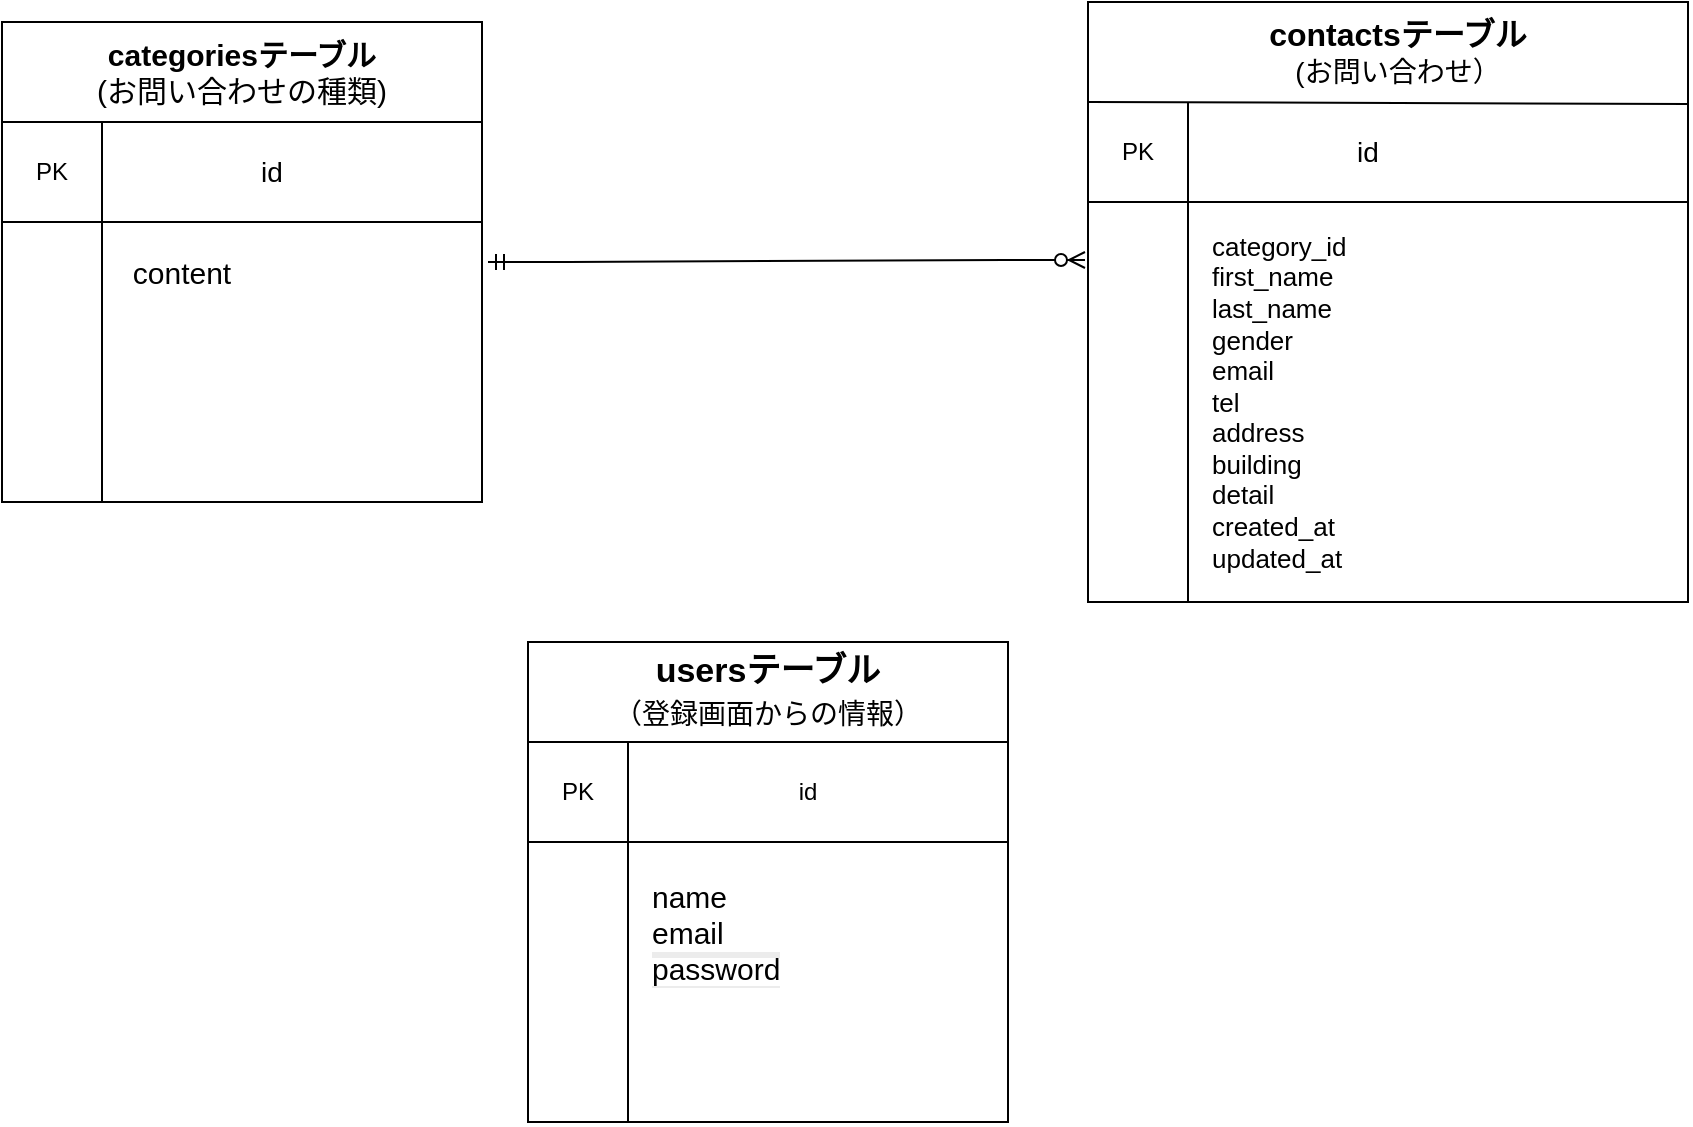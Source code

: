 <mxfile>
    <diagram id="3tFpLQDX4cat-knmz1yL" name="ページ1">
        <mxGraphModel dx="1799" dy="1726" grid="1" gridSize="10" guides="1" tooltips="1" connect="1" arrows="1" fold="1" page="1" pageScale="1" pageWidth="827" pageHeight="1169" math="0" shadow="0">
            <root>
                <mxCell id="0"/>
                <mxCell id="1" parent="0"/>
                <mxCell id="2" value="" style="group;fontSize=14;" parent="1" vertex="1" connectable="0">
                    <mxGeometry x="-683" y="-390" width="270" height="240" as="geometry"/>
                </mxCell>
                <mxCell id="3" value="" style="whiteSpace=wrap;html=1;aspect=fixed;" parent="2" vertex="1">
                    <mxGeometry width="240" height="240" as="geometry"/>
                </mxCell>
                <mxCell id="4" value="" style="endArrow=none;html=1;rounded=0;" parent="2" edge="1">
                    <mxGeometry relative="1" as="geometry">
                        <mxPoint y="50" as="sourcePoint"/>
                        <mxPoint x="240" y="50" as="targetPoint"/>
                    </mxGeometry>
                </mxCell>
                <mxCell id="5" value="" style="endArrow=none;html=1;rounded=0;" parent="2" edge="1">
                    <mxGeometry relative="1" as="geometry">
                        <mxPoint y="100" as="sourcePoint"/>
                        <mxPoint x="240" y="100" as="targetPoint"/>
                    </mxGeometry>
                </mxCell>
                <mxCell id="6" value="" style="endArrow=none;html=1;rounded=0;" parent="2" edge="1">
                    <mxGeometry relative="1" as="geometry">
                        <mxPoint x="50" y="50" as="sourcePoint"/>
                        <mxPoint x="50" y="240" as="targetPoint"/>
                    </mxGeometry>
                </mxCell>
                <mxCell id="7" value="&lt;span style=&quot;color: rgb(0, 0, 0); background-color: light-dark(#ffffff, var(--ge-dark-color, #121212));&quot;&gt;&lt;b style=&quot;&quot;&gt;&lt;font style=&quot;font-size: 15px;&quot;&gt;categoriesテーブル&lt;/font&gt;&lt;/b&gt;&lt;/span&gt;&lt;div&gt;&lt;div&gt;&lt;span style=&quot;color: rgb(0, 0, 0); background-color: light-dark(#ffffff, var(--ge-dark-color, #121212));&quot;&gt;&lt;font style=&quot;font-size: 15px;&quot;&gt;(お問い合わせの種類)&lt;/font&gt;&lt;/span&gt;&lt;/div&gt;&lt;/div&gt;" style="text;html=1;align=center;verticalAlign=middle;whiteSpace=wrap;rounded=0;" parent="2" vertex="1">
                    <mxGeometry x="10" y="10" width="220" height="30" as="geometry"/>
                </mxCell>
                <mxCell id="8" value="PK" style="text;html=1;align=center;verticalAlign=middle;whiteSpace=wrap;rounded=0;" parent="2" vertex="1">
                    <mxGeometry x="10" y="60" width="30" height="30" as="geometry"/>
                </mxCell>
                <mxCell id="9" value="&lt;span style=&quot;color: rgb(0, 0, 0);&quot;&gt;&lt;font style=&quot;font-size: 14px;&quot;&gt;id&lt;/font&gt;&lt;/span&gt;" style="text;html=1;align=center;verticalAlign=middle;whiteSpace=wrap;rounded=0;" parent="2" vertex="1">
                    <mxGeometry x="80" y="60" width="110" height="30" as="geometry"/>
                </mxCell>
                <mxCell id="10" value="&lt;font style=&quot;font-size: 15px;&quot;&gt;content&lt;/font&gt;" style="text;html=1;align=center;verticalAlign=middle;whiteSpace=wrap;rounded=0;" parent="2" vertex="1">
                    <mxGeometry x="60" y="110" width="60" height="30" as="geometry"/>
                </mxCell>
                <mxCell id="11" value="" style="group;fontSize=12;" parent="1" vertex="1" connectable="0">
                    <mxGeometry x="-420" y="-80" width="240" height="240" as="geometry"/>
                </mxCell>
                <mxCell id="12" value="" style="whiteSpace=wrap;html=1;aspect=fixed;" parent="11" vertex="1">
                    <mxGeometry width="240" height="240" as="geometry"/>
                </mxCell>
                <mxCell id="13" value="" style="endArrow=none;html=1;rounded=0;" parent="11" edge="1">
                    <mxGeometry relative="1" as="geometry">
                        <mxPoint y="50" as="sourcePoint"/>
                        <mxPoint x="240" y="50" as="targetPoint"/>
                    </mxGeometry>
                </mxCell>
                <mxCell id="14" value="" style="endArrow=none;html=1;rounded=0;" parent="11" edge="1">
                    <mxGeometry relative="1" as="geometry">
                        <mxPoint y="100" as="sourcePoint"/>
                        <mxPoint x="240" y="100" as="targetPoint"/>
                    </mxGeometry>
                </mxCell>
                <mxCell id="15" value="" style="endArrow=none;html=1;rounded=0;" parent="11" edge="1">
                    <mxGeometry relative="1" as="geometry">
                        <mxPoint x="50" y="50" as="sourcePoint"/>
                        <mxPoint x="50" y="240" as="targetPoint"/>
                    </mxGeometry>
                </mxCell>
                <mxCell id="16" value="&lt;span style=&quot;color: rgb(0, 0, 0);&quot;&gt;usersテーブル&lt;/span&gt;&lt;div&gt;&lt;span style=&quot;color: rgb(0, 0, 0); font-weight: normal;&quot;&gt;&lt;font style=&quot;font-size: 14px;&quot;&gt;（登録画面からの情報）&lt;/font&gt;&lt;/span&gt;&lt;/div&gt;" style="text;html=1;align=center;verticalAlign=middle;whiteSpace=wrap;rounded=0;fontStyle=1;fontSize=17;" parent="11" vertex="1">
                    <mxGeometry x="35" y="10" width="170" height="30" as="geometry"/>
                </mxCell>
                <mxCell id="17" value="PK" style="text;html=1;align=center;verticalAlign=middle;whiteSpace=wrap;rounded=0;" parent="11" vertex="1">
                    <mxGeometry x="10" y="60" width="30" height="30" as="geometry"/>
                </mxCell>
                <mxCell id="18" value="&lt;span style=&quot;color: rgb(0, 0, 0); background-color: light-dark(#ffffff, var(--ge-dark-color, #121212));&quot;&gt;&lt;font style=&quot;font-size: 15px;&quot;&gt;name&lt;/font&gt;&lt;/span&gt;&lt;div style=&quot;color: rgb(0, 0, 0);&quot;&gt;&lt;span style=&quot;background-color: light-dark(#ffffff, var(--ge-dark-color, #121212));&quot;&gt;&lt;font style=&quot;font-size: 15px;&quot;&gt;email&lt;/font&gt;&lt;/span&gt;&lt;/div&gt;&lt;div style=&quot;color: rgb(0, 0, 0); background-color: rgb(236, 236, 236);&quot;&gt;&lt;span style=&quot;background-color: light-dark(#ffffff, var(--ge-dark-color, #121212));&quot;&gt;&lt;font style=&quot;font-size: 15px;&quot;&gt;password&lt;/font&gt;&lt;/span&gt;&lt;/div&gt;" style="text;html=1;align=left;verticalAlign=middle;whiteSpace=wrap;rounded=0;" parent="11" vertex="1">
                    <mxGeometry x="60" y="110" width="120" height="70" as="geometry"/>
                </mxCell>
                <mxCell id="19" value="id" style="text;html=1;align=center;verticalAlign=middle;whiteSpace=wrap;rounded=0;" parent="11" vertex="1">
                    <mxGeometry x="110" y="60" width="60" height="30" as="geometry"/>
                </mxCell>
                <mxCell id="20" value="" style="group;fontColor=none;noLabel=1;fontSize=14;" parent="1" vertex="1" connectable="0">
                    <mxGeometry x="-140" y="-400" width="300" height="300" as="geometry"/>
                </mxCell>
                <mxCell id="21" value="" style="whiteSpace=wrap;html=1;aspect=fixed;" parent="20" vertex="1">
                    <mxGeometry width="300" height="300" as="geometry"/>
                </mxCell>
                <mxCell id="22" value="" style="endArrow=none;html=1;rounded=0;" parent="20" edge="1">
                    <mxGeometry relative="1" as="geometry">
                        <mxPoint y="50" as="sourcePoint"/>
                        <mxPoint x="300" y="51" as="targetPoint"/>
                    </mxGeometry>
                </mxCell>
                <mxCell id="23" value="" style="endArrow=none;html=1;rounded=0;" parent="20" edge="1">
                    <mxGeometry relative="1" as="geometry">
                        <mxPoint y="100" as="sourcePoint"/>
                        <mxPoint x="300" y="100" as="targetPoint"/>
                    </mxGeometry>
                </mxCell>
                <mxCell id="24" value="" style="endArrow=none;html=1;rounded=0;" parent="20" edge="1">
                    <mxGeometry relative="1" as="geometry">
                        <mxPoint x="50" y="50" as="sourcePoint"/>
                        <mxPoint x="50" y="300" as="targetPoint"/>
                    </mxGeometry>
                </mxCell>
                <mxCell id="25" value="&lt;span style=&quot;color: rgb(0, 0, 0);&quot;&gt;&lt;font style=&quot;font-size: 16px;&quot;&gt;contactsテーブル&lt;/font&gt;&lt;/span&gt;&lt;div&gt;&lt;span style=&quot;color: rgb(0, 0, 0); font-weight: normal;&quot;&gt;&lt;font style=&quot;font-size: 14px;&quot;&gt;(お問い合わせ）&lt;/font&gt;&lt;/span&gt;&lt;/div&gt;" style="text;html=1;align=center;verticalAlign=middle;whiteSpace=wrap;rounded=0;labelBackgroundColor=none;fontStyle=1;fontSize=15;" parent="20" vertex="1">
                    <mxGeometry x="40" y="10" width="230" height="30" as="geometry"/>
                </mxCell>
                <mxCell id="26" value="PK" style="text;html=1;align=center;verticalAlign=middle;whiteSpace=wrap;rounded=0;" parent="20" vertex="1">
                    <mxGeometry x="10" y="60" width="30" height="30" as="geometry"/>
                </mxCell>
                <mxCell id="27" value="&lt;span style=&quot;color: rgb(0, 0, 0);&quot;&gt;&lt;font&gt;id&lt;/font&gt;&lt;/span&gt;" style="text;html=1;align=center;verticalAlign=middle;whiteSpace=wrap;rounded=0;fontSize=14;" parent="20" vertex="1">
                    <mxGeometry x="100" y="60" width="80" height="30" as="geometry"/>
                </mxCell>
                <mxCell id="28" value="&lt;div&gt;&lt;span style=&quot;font-size: 13px; background-color: light-dark(#ffffff, var(--ge-dark-color, #121212));&quot;&gt;category_id&lt;/span&gt;&lt;/div&gt;&lt;span style=&quot;color: rgb(0, 0, 0); background-color: light-dark(#ffffff, var(--ge-dark-color, #121212));&quot;&gt;&lt;font style=&quot;font-size: 13px;&quot;&gt;first_name&lt;/font&gt;&lt;/span&gt;&lt;div style=&quot;color: rgb(0, 0, 0);&quot;&gt;&lt;span style=&quot;background-color: light-dark(#ffffff, var(--ge-dark-color, #121212));&quot;&gt;&lt;font style=&quot;font-size: 13px;&quot;&gt;last_name&lt;/font&gt;&lt;/span&gt;&lt;/div&gt;&lt;div style=&quot;color: rgb(0, 0, 0);&quot;&gt;&lt;span style=&quot;background-color: light-dark(#ffffff, var(--ge-dark-color, #121212));&quot;&gt;&lt;font style=&quot;font-size: 13px;&quot;&gt;gender&lt;/font&gt;&lt;/span&gt;&lt;/div&gt;&lt;div style=&quot;color: rgb(0, 0, 0);&quot;&gt;&lt;span style=&quot;background-color: light-dark(#ffffff, var(--ge-dark-color, #121212));&quot;&gt;&lt;font style=&quot;font-size: 13px;&quot;&gt;email&lt;/font&gt;&lt;/span&gt;&lt;/div&gt;&lt;div style=&quot;color: rgb(0, 0, 0);&quot;&gt;&lt;span style=&quot;background-color: light-dark(#ffffff, var(--ge-dark-color, #121212));&quot;&gt;&lt;font style=&quot;font-size: 13px;&quot;&gt;tel&lt;/font&gt;&lt;/span&gt;&lt;/div&gt;&lt;div style=&quot;color: rgb(0, 0, 0);&quot;&gt;&lt;span style=&quot;background-color: light-dark(#ffffff, var(--ge-dark-color, #121212));&quot;&gt;&lt;font style=&quot;font-size: 13px;&quot;&gt;address&lt;/font&gt;&lt;/span&gt;&lt;/div&gt;&lt;div style=&quot;color: rgb(0, 0, 0);&quot;&gt;&lt;span style=&quot;background-color: light-dark(#ffffff, var(--ge-dark-color, #121212));&quot;&gt;&lt;font style=&quot;font-size: 13px;&quot;&gt;building&lt;/font&gt;&lt;/span&gt;&lt;/div&gt;&lt;div style=&quot;color: rgb(0, 0, 0);&quot;&gt;&lt;span style=&quot;background-color: light-dark(#ffffff, var(--ge-dark-color, #121212));&quot;&gt;&lt;font style=&quot;font-size: 13px;&quot;&gt;detail&lt;/font&gt;&lt;/span&gt;&lt;/div&gt;&lt;div style=&quot;color: rgb(0, 0, 0);&quot;&gt;&lt;span style=&quot;background-color: light-dark(#ffffff, var(--ge-dark-color, #121212));&quot;&gt;&lt;font style=&quot;font-size: 13px;&quot;&gt;&lt;div style=&quot;color: rgb(0, 0, 0);&quot;&gt;created_at&lt;/div&gt;&lt;div style=&quot;color: rgb(0, 0, 0);&quot;&gt;updated_at&amp;nbsp;&lt;/div&gt;&lt;/font&gt;&lt;/span&gt;&lt;/div&gt;" style="text;html=1;align=left;verticalAlign=middle;whiteSpace=wrap;rounded=0;" parent="20" vertex="1">
                    <mxGeometry x="60" y="100" width="120" height="200" as="geometry"/>
                </mxCell>
                <mxCell id="30" value="" style="edgeStyle=entityRelationEdgeStyle;fontSize=12;html=1;endArrow=ERzeroToMany;startArrow=ERmandOne;entryX=-0.005;entryY=0.43;entryDx=0;entryDy=0;entryPerimeter=0;" parent="1" target="21" edge="1">
                    <mxGeometry width="100" height="100" relative="1" as="geometry">
                        <mxPoint x="-440" y="-270" as="sourcePoint"/>
                        <mxPoint x="-150" y="-270" as="targetPoint"/>
                        <Array as="points">
                            <mxPoint x="-620" y="-250.5"/>
                            <mxPoint x="-500" y="-320.5"/>
                            <mxPoint x="-430" y="-310.5"/>
                            <mxPoint x="-655" y="-450.5"/>
                            <mxPoint x="-440" y="-340.5"/>
                            <mxPoint x="-400" y="-350.5"/>
                        </Array>
                    </mxGeometry>
                </mxCell>
            </root>
        </mxGraphModel>
    </diagram>
</mxfile>